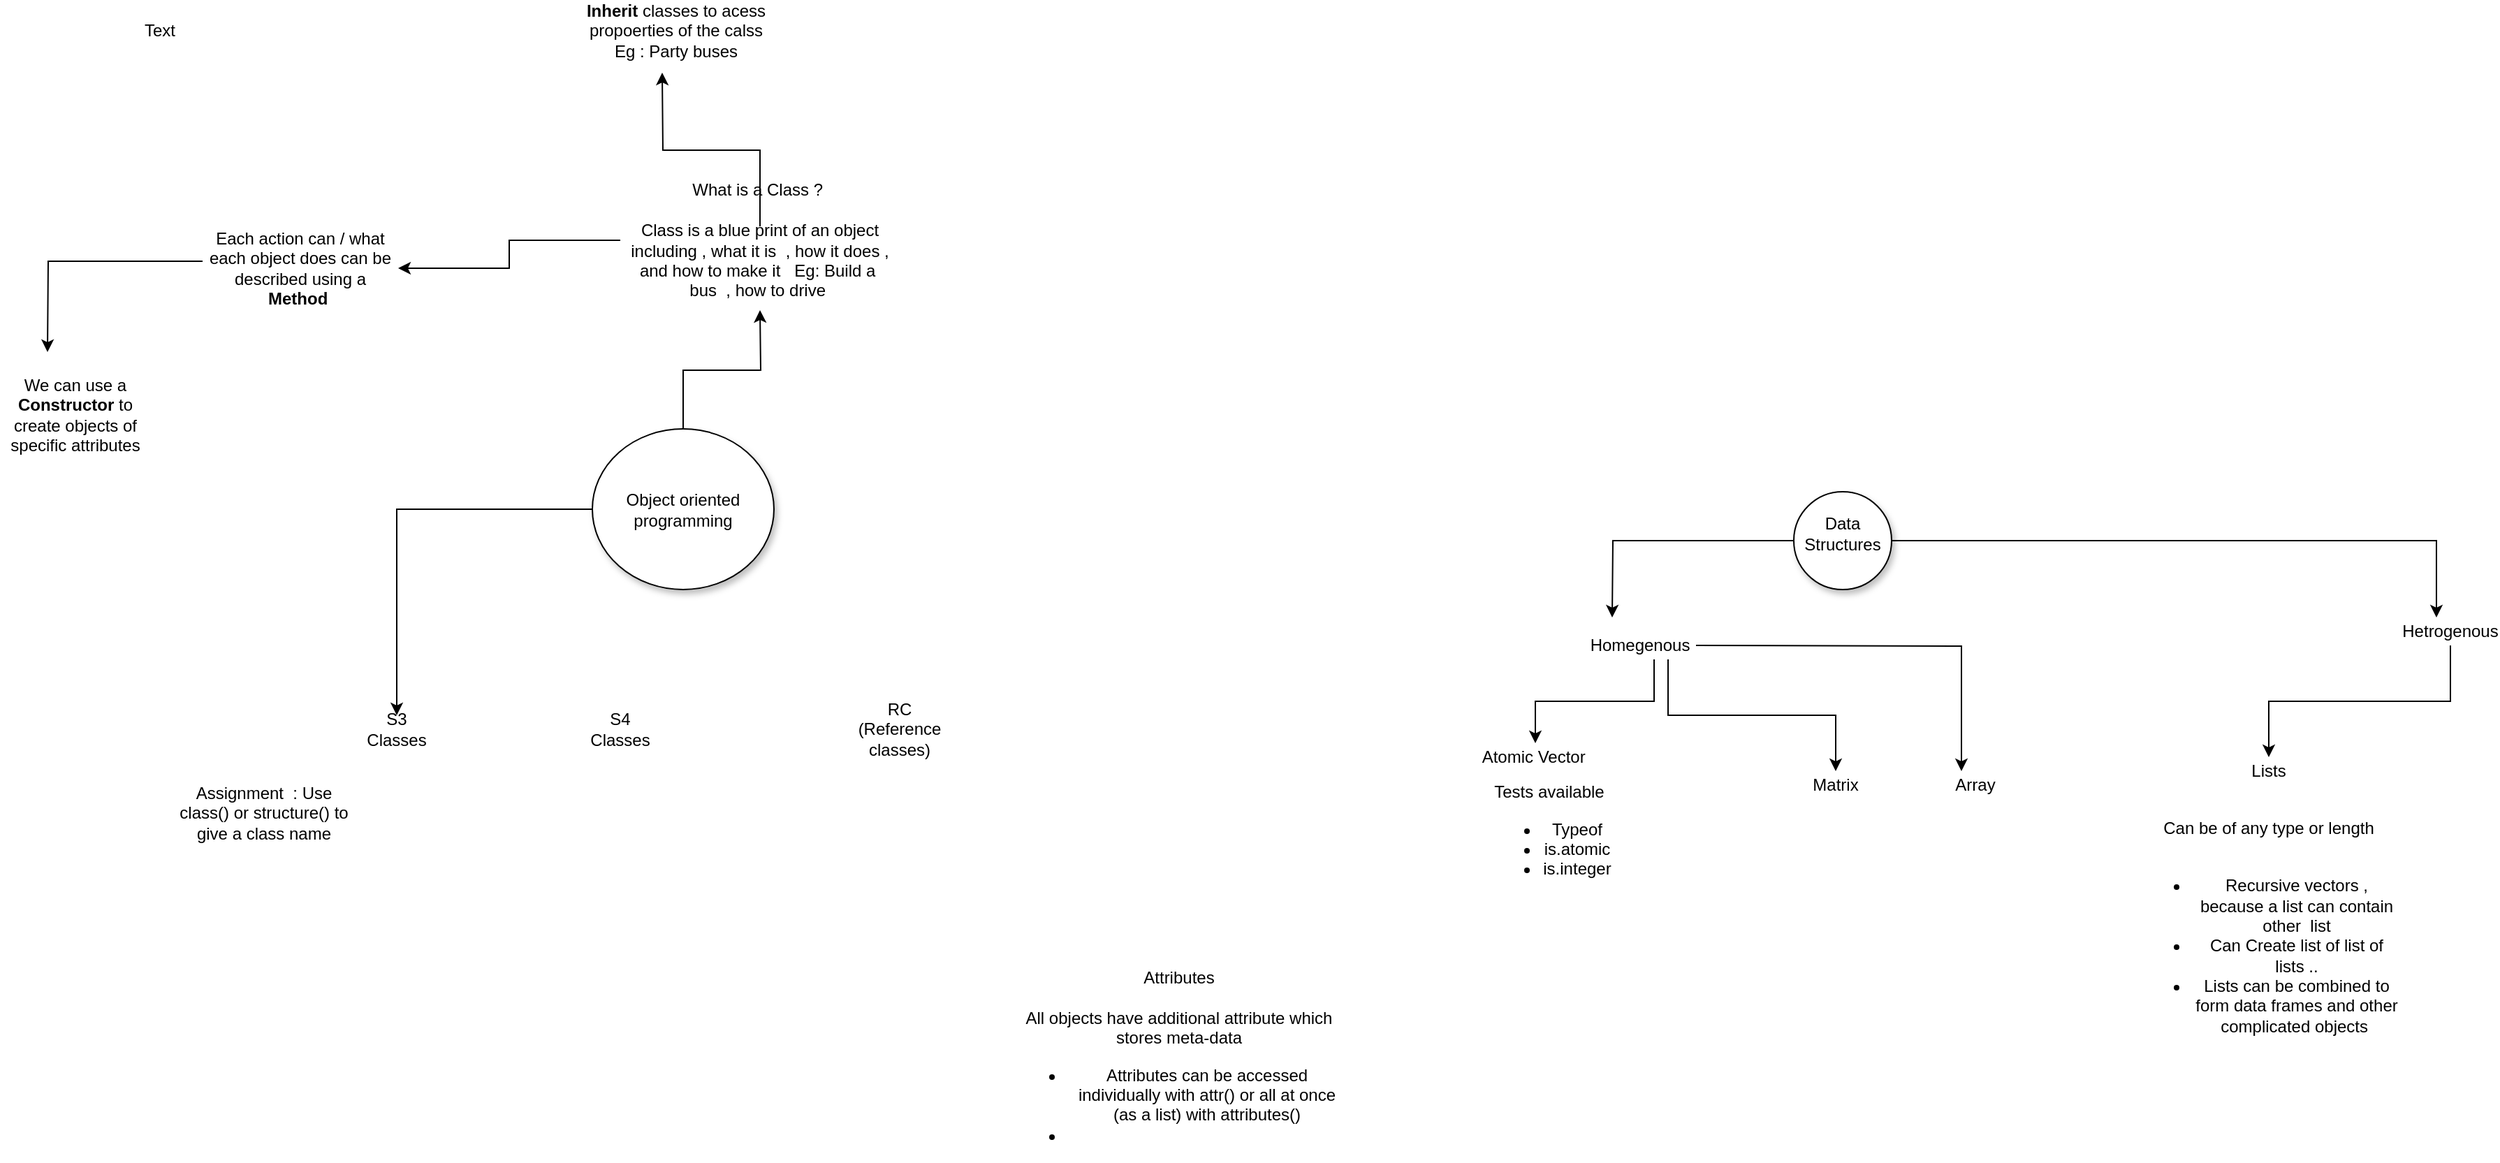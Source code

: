 <mxfile version="14.2.4" type="github">
  <diagram id="A91M5ELpAABngitucYwG" name="Page-1">
    <mxGraphModel dx="3316" dy="1929" grid="1" gridSize="10" guides="1" tooltips="1" connect="1" arrows="1" fold="1" page="1" pageScale="1" pageWidth="827" pageHeight="1169" math="0" shadow="0">
      <root>
        <mxCell id="0" />
        <mxCell id="1" parent="0" />
        <mxCell id="IDgOD7vs3Vg6ekD3lwbi-4" value="" style="group" vertex="1" connectable="0" parent="1">
          <mxGeometry x="190" y="90" width="70" height="70" as="geometry" />
        </mxCell>
        <mxCell id="IDgOD7vs3Vg6ekD3lwbi-1" value="" style="ellipse;whiteSpace=wrap;html=1;shadow=1;" vertex="1" parent="IDgOD7vs3Vg6ekD3lwbi-4">
          <mxGeometry width="70" height="70" as="geometry" />
        </mxCell>
        <mxCell id="IDgOD7vs3Vg6ekD3lwbi-2" value="Data Structures" style="text;html=1;strokeColor=none;fillColor=none;align=center;verticalAlign=middle;whiteSpace=wrap;rounded=0;shadow=1;" vertex="1" parent="IDgOD7vs3Vg6ekD3lwbi-4">
          <mxGeometry x="15" y="20" width="40" height="20" as="geometry" />
        </mxCell>
        <mxCell id="IDgOD7vs3Vg6ekD3lwbi-14" style="edgeStyle=orthogonalEdgeStyle;rounded=0;orthogonalLoop=1;jettySize=auto;html=1;exitX=0.75;exitY=1;exitDx=0;exitDy=0;" edge="1" parent="1" source="IDgOD7vs3Vg6ekD3lwbi-7" target="IDgOD7vs3Vg6ekD3lwbi-11">
          <mxGeometry relative="1" as="geometry" />
        </mxCell>
        <mxCell id="IDgOD7vs3Vg6ekD3lwbi-15" style="edgeStyle=orthogonalEdgeStyle;rounded=0;orthogonalLoop=1;jettySize=auto;html=1;exitX=1;exitY=1;exitDx=0;exitDy=0;" edge="1" parent="1" source="IDgOD7vs3Vg6ekD3lwbi-7" target="IDgOD7vs3Vg6ekD3lwbi-12">
          <mxGeometry relative="1" as="geometry" />
        </mxCell>
        <mxCell id="IDgOD7vs3Vg6ekD3lwbi-16" style="edgeStyle=orthogonalEdgeStyle;rounded=0;orthogonalLoop=1;jettySize=auto;html=1;entryX=0.25;entryY=0;entryDx=0;entryDy=0;" edge="1" parent="1" target="IDgOD7vs3Vg6ekD3lwbi-13">
          <mxGeometry relative="1" as="geometry">
            <mxPoint x="120" y="200" as="sourcePoint" />
          </mxGeometry>
        </mxCell>
        <mxCell id="IDgOD7vs3Vg6ekD3lwbi-7" value="Homegenous" style="text;html=1;strokeColor=none;fillColor=none;align=center;verticalAlign=middle;whiteSpace=wrap;rounded=0;shadow=1;" vertex="1" parent="1">
          <mxGeometry x="60" y="190" width="40" height="20" as="geometry" />
        </mxCell>
        <mxCell id="IDgOD7vs3Vg6ekD3lwbi-20" style="edgeStyle=orthogonalEdgeStyle;rounded=0;orthogonalLoop=1;jettySize=auto;html=1;exitX=0.5;exitY=1;exitDx=0;exitDy=0;entryX=0.5;entryY=0;entryDx=0;entryDy=0;" edge="1" parent="1" source="IDgOD7vs3Vg6ekD3lwbi-8" target="IDgOD7vs3Vg6ekD3lwbi-21">
          <mxGeometry relative="1" as="geometry">
            <mxPoint x="530" y="280" as="targetPoint" />
          </mxGeometry>
        </mxCell>
        <mxCell id="IDgOD7vs3Vg6ekD3lwbi-8" value="Hetrogenous" style="text;html=1;strokeColor=none;fillColor=none;align=center;verticalAlign=middle;whiteSpace=wrap;rounded=0;shadow=1;" vertex="1" parent="1">
          <mxGeometry x="640" y="180" width="40" height="20" as="geometry" />
        </mxCell>
        <mxCell id="IDgOD7vs3Vg6ekD3lwbi-9" style="edgeStyle=orthogonalEdgeStyle;rounded=0;orthogonalLoop=1;jettySize=auto;html=1;" edge="1" parent="1" source="IDgOD7vs3Vg6ekD3lwbi-1">
          <mxGeometry relative="1" as="geometry">
            <mxPoint x="60" y="180" as="targetPoint" />
          </mxGeometry>
        </mxCell>
        <mxCell id="IDgOD7vs3Vg6ekD3lwbi-10" style="edgeStyle=orthogonalEdgeStyle;rounded=0;orthogonalLoop=1;jettySize=auto;html=1;entryX=0.25;entryY=0;entryDx=0;entryDy=0;" edge="1" parent="1" source="IDgOD7vs3Vg6ekD3lwbi-1" target="IDgOD7vs3Vg6ekD3lwbi-8">
          <mxGeometry relative="1" as="geometry">
            <mxPoint x="290" y="170" as="targetPoint" />
          </mxGeometry>
        </mxCell>
        <mxCell id="IDgOD7vs3Vg6ekD3lwbi-11" value="Atomic Vector&amp;nbsp;" style="text;html=1;align=center;verticalAlign=middle;resizable=0;points=[];autosize=1;" vertex="1" parent="1">
          <mxGeometry x="-40" y="270" width="90" height="20" as="geometry" />
        </mxCell>
        <mxCell id="IDgOD7vs3Vg6ekD3lwbi-12" value="Matrix" style="text;html=1;strokeColor=none;fillColor=none;align=center;verticalAlign=middle;whiteSpace=wrap;rounded=0;shadow=1;" vertex="1" parent="1">
          <mxGeometry x="200" y="290" width="40" height="20" as="geometry" />
        </mxCell>
        <mxCell id="IDgOD7vs3Vg6ekD3lwbi-13" value="Array" style="text;html=1;strokeColor=none;fillColor=none;align=center;verticalAlign=middle;whiteSpace=wrap;rounded=0;shadow=1;" vertex="1" parent="1">
          <mxGeometry x="300" y="290" width="40" height="20" as="geometry" />
        </mxCell>
        <mxCell id="IDgOD7vs3Vg6ekD3lwbi-18" value="&lt;div&gt;Tests available&lt;/div&gt;&lt;ul&gt;&lt;li&gt;Typeof&lt;/li&gt;&lt;li&gt;is.atomic&lt;/li&gt;&lt;li&gt;is.integer&lt;/li&gt;&lt;/ul&gt;&lt;br&gt;&lt;br&gt;&lt;blockquote style=&quot;margin: 0 0 0 40px ; border: none ; padding: 0px&quot;&gt;&lt;br&gt;&lt;/blockquote&gt;" style="text;html=1;strokeColor=none;fillColor=none;align=center;verticalAlign=middle;whiteSpace=wrap;rounded=0;shadow=1;" vertex="1" parent="1">
          <mxGeometry x="-70" y="310" width="170" height="99" as="geometry" />
        </mxCell>
        <mxCell id="IDgOD7vs3Vg6ekD3lwbi-21" value="Lists" style="text;html=1;strokeColor=none;fillColor=none;align=center;verticalAlign=middle;whiteSpace=wrap;rounded=0;shadow=1;" vertex="1" parent="1">
          <mxGeometry x="510" y="280" width="40" height="20" as="geometry" />
        </mxCell>
        <mxCell id="IDgOD7vs3Vg6ekD3lwbi-22" value="Can be of any type or length&lt;br&gt;&lt;br&gt;&lt;ul&gt;&lt;li&gt;Recursive vectors , because a list can contain other&amp;nbsp; list&lt;/li&gt;&lt;li&gt;Can Create list of list of lists ..&lt;/li&gt;&lt;li&gt;Lists can be combined to form data frames and other complicated objects&amp;nbsp;&lt;/li&gt;&lt;/ul&gt;&lt;div&gt;&lt;br&gt;&lt;/div&gt;" style="text;html=1;strokeColor=none;fillColor=none;align=center;verticalAlign=middle;whiteSpace=wrap;rounded=0;shadow=1;" vertex="1" parent="1">
          <mxGeometry x="435" y="400" width="190" height="30" as="geometry" />
        </mxCell>
        <mxCell id="IDgOD7vs3Vg6ekD3lwbi-23" value="Attributes&lt;br&gt;&lt;br&gt;All objects have additional attribute which stores meta-data&lt;br&gt;&lt;ul&gt;&lt;li&gt;Attributes can be accessed individually with attr() or all at once (as a list) with attributes()&lt;/li&gt;&lt;li&gt;&lt;br&gt;&lt;/li&gt;&lt;/ul&gt;" style="text;html=1;strokeColor=none;fillColor=none;align=center;verticalAlign=middle;whiteSpace=wrap;rounded=0;shadow=1;" vertex="1" parent="1">
          <mxGeometry x="-370" y="450" width="240" height="100" as="geometry" />
        </mxCell>
        <mxCell id="IDgOD7vs3Vg6ekD3lwbi-25" style="edgeStyle=orthogonalEdgeStyle;rounded=0;orthogonalLoop=1;jettySize=auto;html=1;exitX=0.5;exitY=0;exitDx=0;exitDy=0;" edge="1" parent="1" source="IDgOD7vs3Vg6ekD3lwbi-24">
          <mxGeometry relative="1" as="geometry">
            <mxPoint x="-550" y="-40" as="targetPoint" />
          </mxGeometry>
        </mxCell>
        <mxCell id="IDgOD7vs3Vg6ekD3lwbi-29" style="edgeStyle=orthogonalEdgeStyle;rounded=0;orthogonalLoop=1;jettySize=auto;html=1;entryX=0.5;entryY=0;entryDx=0;entryDy=0;" edge="1" parent="1" source="IDgOD7vs3Vg6ekD3lwbi-24" target="IDgOD7vs3Vg6ekD3lwbi-26">
          <mxGeometry relative="1" as="geometry">
            <mxPoint x="-810" y="220" as="targetPoint" />
          </mxGeometry>
        </mxCell>
        <mxCell id="IDgOD7vs3Vg6ekD3lwbi-24" value="Object oriented programming" style="ellipse;whiteSpace=wrap;html=1;shadow=1;" vertex="1" parent="1">
          <mxGeometry x="-670" y="45" width="130" height="115" as="geometry" />
        </mxCell>
        <mxCell id="IDgOD7vs3Vg6ekD3lwbi-26" value="S3 Classes" style="text;html=1;strokeColor=none;fillColor=none;align=center;verticalAlign=middle;whiteSpace=wrap;rounded=0;shadow=1;" vertex="1" parent="1">
          <mxGeometry x="-830" y="250" width="40" height="20" as="geometry" />
        </mxCell>
        <mxCell id="IDgOD7vs3Vg6ekD3lwbi-27" value="S4 Classes" style="text;html=1;strokeColor=none;fillColor=none;align=center;verticalAlign=middle;whiteSpace=wrap;rounded=0;shadow=1;" vertex="1" parent="1">
          <mxGeometry x="-670" y="250" width="40" height="20" as="geometry" />
        </mxCell>
        <mxCell id="IDgOD7vs3Vg6ekD3lwbi-28" value="RC (Reference classes)" style="text;html=1;strokeColor=none;fillColor=none;align=center;verticalAlign=middle;whiteSpace=wrap;rounded=0;shadow=1;" vertex="1" parent="1">
          <mxGeometry x="-470" y="250" width="40" height="20" as="geometry" />
        </mxCell>
        <mxCell id="IDgOD7vs3Vg6ekD3lwbi-31" value="Assignment&amp;nbsp; : Use class() or structure() to give a class name" style="text;html=1;strokeColor=none;fillColor=none;align=center;verticalAlign=middle;whiteSpace=wrap;rounded=0;shadow=1;" vertex="1" parent="1">
          <mxGeometry x="-970" y="310" width="130" height="20" as="geometry" />
        </mxCell>
        <mxCell id="IDgOD7vs3Vg6ekD3lwbi-34" style="edgeStyle=orthogonalEdgeStyle;rounded=0;orthogonalLoop=1;jettySize=auto;html=1;" edge="1" parent="1" source="IDgOD7vs3Vg6ekD3lwbi-32" target="IDgOD7vs3Vg6ekD3lwbi-35">
          <mxGeometry relative="1" as="geometry">
            <mxPoint x="-780" y="-70" as="targetPoint" />
          </mxGeometry>
        </mxCell>
        <mxCell id="IDgOD7vs3Vg6ekD3lwbi-44" style="edgeStyle=orthogonalEdgeStyle;rounded=0;orthogonalLoop=1;jettySize=auto;html=1;" edge="1" parent="1" source="IDgOD7vs3Vg6ekD3lwbi-32">
          <mxGeometry relative="1" as="geometry">
            <mxPoint x="-620" y="-210" as="targetPoint" />
          </mxGeometry>
        </mxCell>
        <mxCell id="IDgOD7vs3Vg6ekD3lwbi-32" value="What is a Class ?&amp;nbsp;&lt;br&gt;&lt;br&gt;Class is a blue print of an object including , what it is&amp;nbsp; , how it does , and how to make it&amp;nbsp; &amp;nbsp;Eg: Build a&amp;nbsp; bus&amp;nbsp; , how to drive&amp;nbsp;" style="text;html=1;strokeColor=none;fillColor=none;align=center;verticalAlign=middle;whiteSpace=wrap;rounded=0;shadow=1;" vertex="1" parent="1">
          <mxGeometry x="-650" y="-100" width="200" height="20" as="geometry" />
        </mxCell>
        <mxCell id="IDgOD7vs3Vg6ekD3lwbi-36" style="edgeStyle=orthogonalEdgeStyle;rounded=0;orthogonalLoop=1;jettySize=auto;html=1;exitX=0;exitY=0.25;exitDx=0;exitDy=0;" edge="1" parent="1" source="IDgOD7vs3Vg6ekD3lwbi-35">
          <mxGeometry relative="1" as="geometry">
            <mxPoint x="-1060" y="-10" as="targetPoint" />
          </mxGeometry>
        </mxCell>
        <mxCell id="IDgOD7vs3Vg6ekD3lwbi-35" value="Each action can / what each object does can be described using a &lt;b&gt;Method&amp;nbsp;&lt;/b&gt;" style="text;html=1;strokeColor=none;fillColor=none;align=center;verticalAlign=middle;whiteSpace=wrap;rounded=0;shadow=1;" vertex="1" parent="1">
          <mxGeometry x="-949" y="-80" width="140" height="20" as="geometry" />
        </mxCell>
        <mxCell id="IDgOD7vs3Vg6ekD3lwbi-37" value="We can use a &lt;b&gt;Constructor&lt;/b&gt; to create objects of specific attributes" style="text;html=1;strokeColor=none;fillColor=none;align=center;verticalAlign=middle;whiteSpace=wrap;rounded=0;shadow=1;" vertex="1" parent="1">
          <mxGeometry x="-1090" width="100" height="70" as="geometry" />
        </mxCell>
        <mxCell id="IDgOD7vs3Vg6ekD3lwbi-40" value="&lt;b&gt;Inherit&lt;/b&gt; classes to acess propoerties of the calss Eg : Party buses" style="text;html=1;strokeColor=none;fillColor=none;align=center;verticalAlign=middle;whiteSpace=wrap;rounded=0;shadow=1;" vertex="1" parent="1">
          <mxGeometry x="-680" y="-250" width="140" height="20" as="geometry" />
        </mxCell>
        <mxCell id="IDgOD7vs3Vg6ekD3lwbi-41" value="Text" style="text;html=1;align=center;verticalAlign=middle;resizable=0;points=[];autosize=1;" vertex="1" parent="1">
          <mxGeometry x="-1000" y="-250" width="40" height="20" as="geometry" />
        </mxCell>
      </root>
    </mxGraphModel>
  </diagram>
</mxfile>

